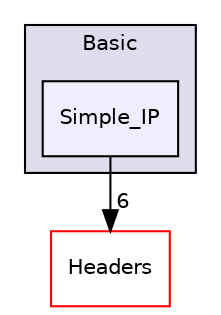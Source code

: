 digraph "Simple_IP" {
  compound=true
  node [ fontsize="10", fontname="Helvetica"];
  edge [ labelfontsize="10", labelfontname="Helvetica"];
  subgraph clusterdir_fff1b91a0428f70ca6ccff656ee7b826 {
    graph [ bgcolor="#ddddee", pencolor="black", label="Basic" fontname="Helvetica", fontsize="10", URL="dir_fff1b91a0428f70ca6ccff656ee7b826.html"]
  dir_080a2933cac1a5b43e51ca630568ae23 [shape=box, label="Simple_IP", style="filled", fillcolor="#eeeeff", pencolor="black", URL="dir_080a2933cac1a5b43e51ca630568ae23.html"];
  }
  dir_3ed09e8ce6640af79318ee4a8db1ede0 [shape=box label="Headers" fillcolor="white" style="filled" color="red" URL="dir_3ed09e8ce6640af79318ee4a8db1ede0.html"];
  dir_080a2933cac1a5b43e51ca630568ae23->dir_3ed09e8ce6640af79318ee4a8db1ede0 [headlabel="6", labeldistance=1.5 headhref="dir_000049_000008.html"];
}
